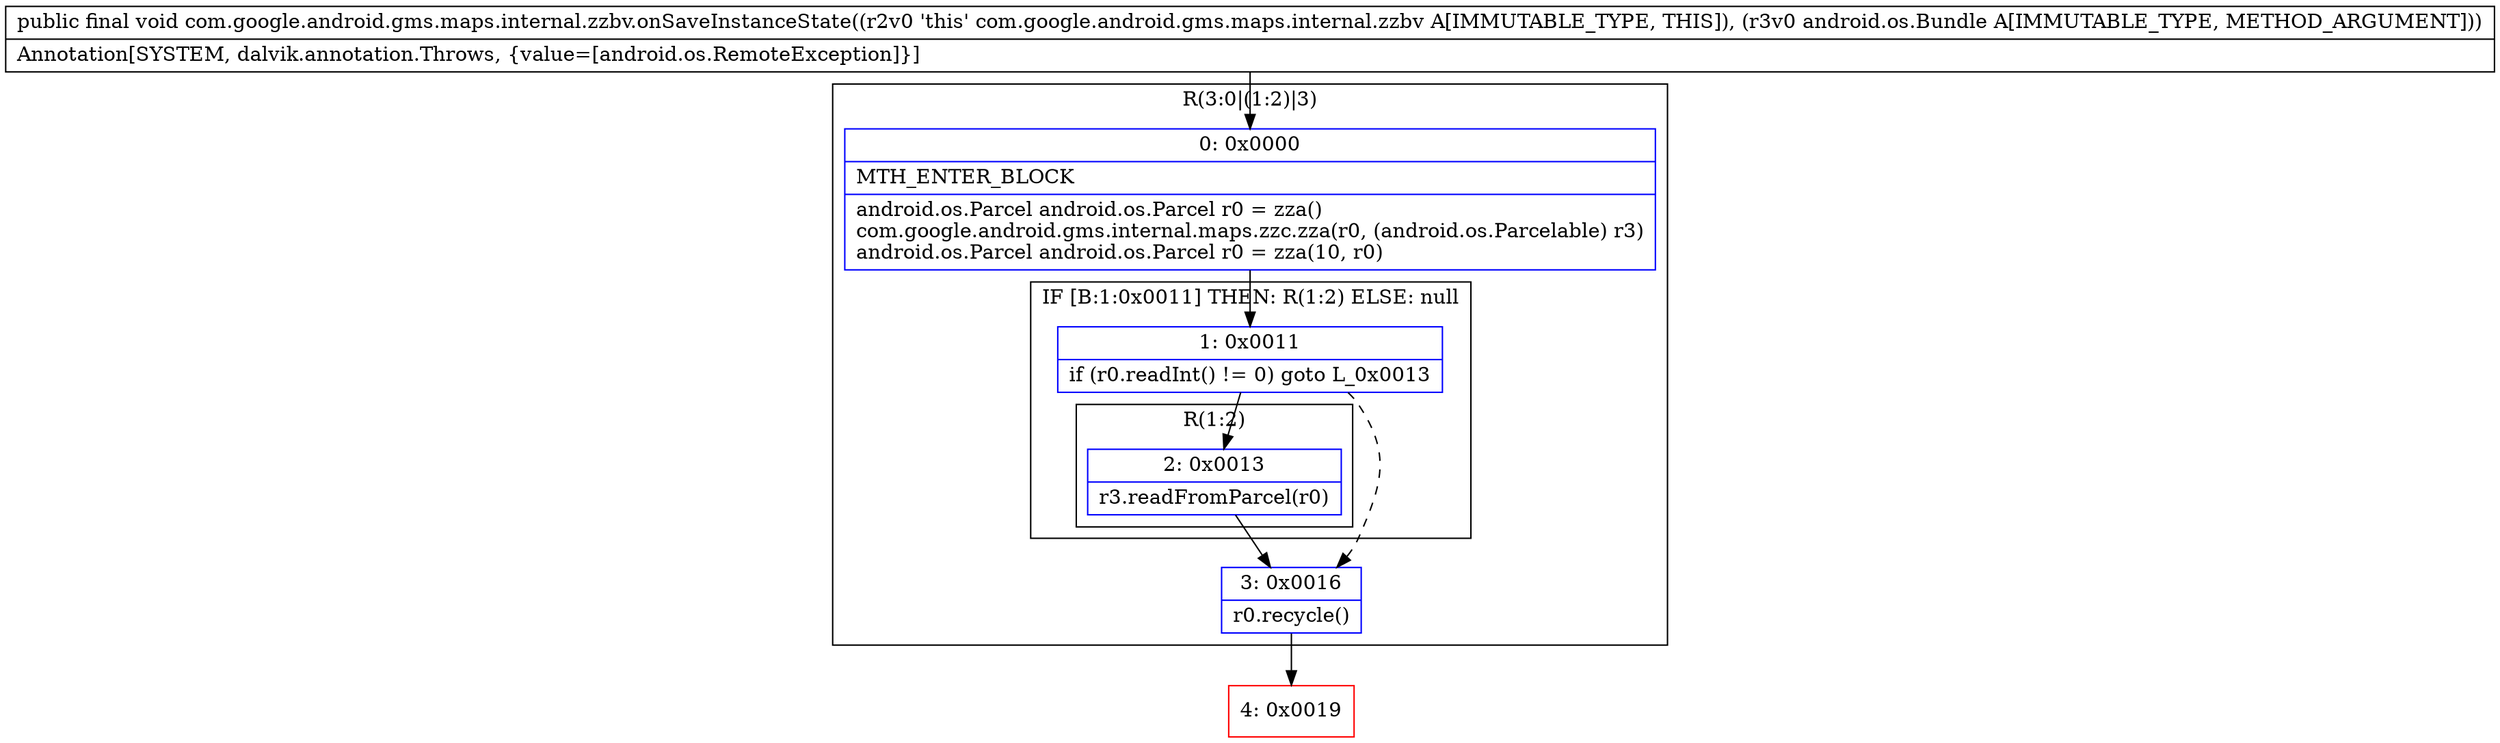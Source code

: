 digraph "CFG forcom.google.android.gms.maps.internal.zzbv.onSaveInstanceState(Landroid\/os\/Bundle;)V" {
subgraph cluster_Region_1930009042 {
label = "R(3:0|(1:2)|3)";
node [shape=record,color=blue];
Node_0 [shape=record,label="{0\:\ 0x0000|MTH_ENTER_BLOCK\l|android.os.Parcel android.os.Parcel r0 = zza()\lcom.google.android.gms.internal.maps.zzc.zza(r0, (android.os.Parcelable) r3)\landroid.os.Parcel android.os.Parcel r0 = zza(10, r0)\l}"];
subgraph cluster_IfRegion_1328526321 {
label = "IF [B:1:0x0011] THEN: R(1:2) ELSE: null";
node [shape=record,color=blue];
Node_1 [shape=record,label="{1\:\ 0x0011|if (r0.readInt() != 0) goto L_0x0013\l}"];
subgraph cluster_Region_1657473721 {
label = "R(1:2)";
node [shape=record,color=blue];
Node_2 [shape=record,label="{2\:\ 0x0013|r3.readFromParcel(r0)\l}"];
}
}
Node_3 [shape=record,label="{3\:\ 0x0016|r0.recycle()\l}"];
}
Node_4 [shape=record,color=red,label="{4\:\ 0x0019}"];
MethodNode[shape=record,label="{public final void com.google.android.gms.maps.internal.zzbv.onSaveInstanceState((r2v0 'this' com.google.android.gms.maps.internal.zzbv A[IMMUTABLE_TYPE, THIS]), (r3v0 android.os.Bundle A[IMMUTABLE_TYPE, METHOD_ARGUMENT]))  | Annotation[SYSTEM, dalvik.annotation.Throws, \{value=[android.os.RemoteException]\}]\l}"];
MethodNode -> Node_0;
Node_0 -> Node_1;
Node_1 -> Node_2;
Node_1 -> Node_3[style=dashed];
Node_2 -> Node_3;
Node_3 -> Node_4;
}

